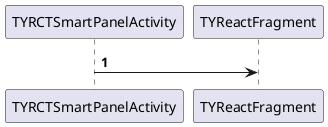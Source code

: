 @startuml
'https://plantuml.com/sequence-diagram

autonumber
participant TYRCTSmartPanelActivity order 10
participant TYReactFragment order 20

TYRCTSmartPanelActivity -> TYReactFragment
@enduml